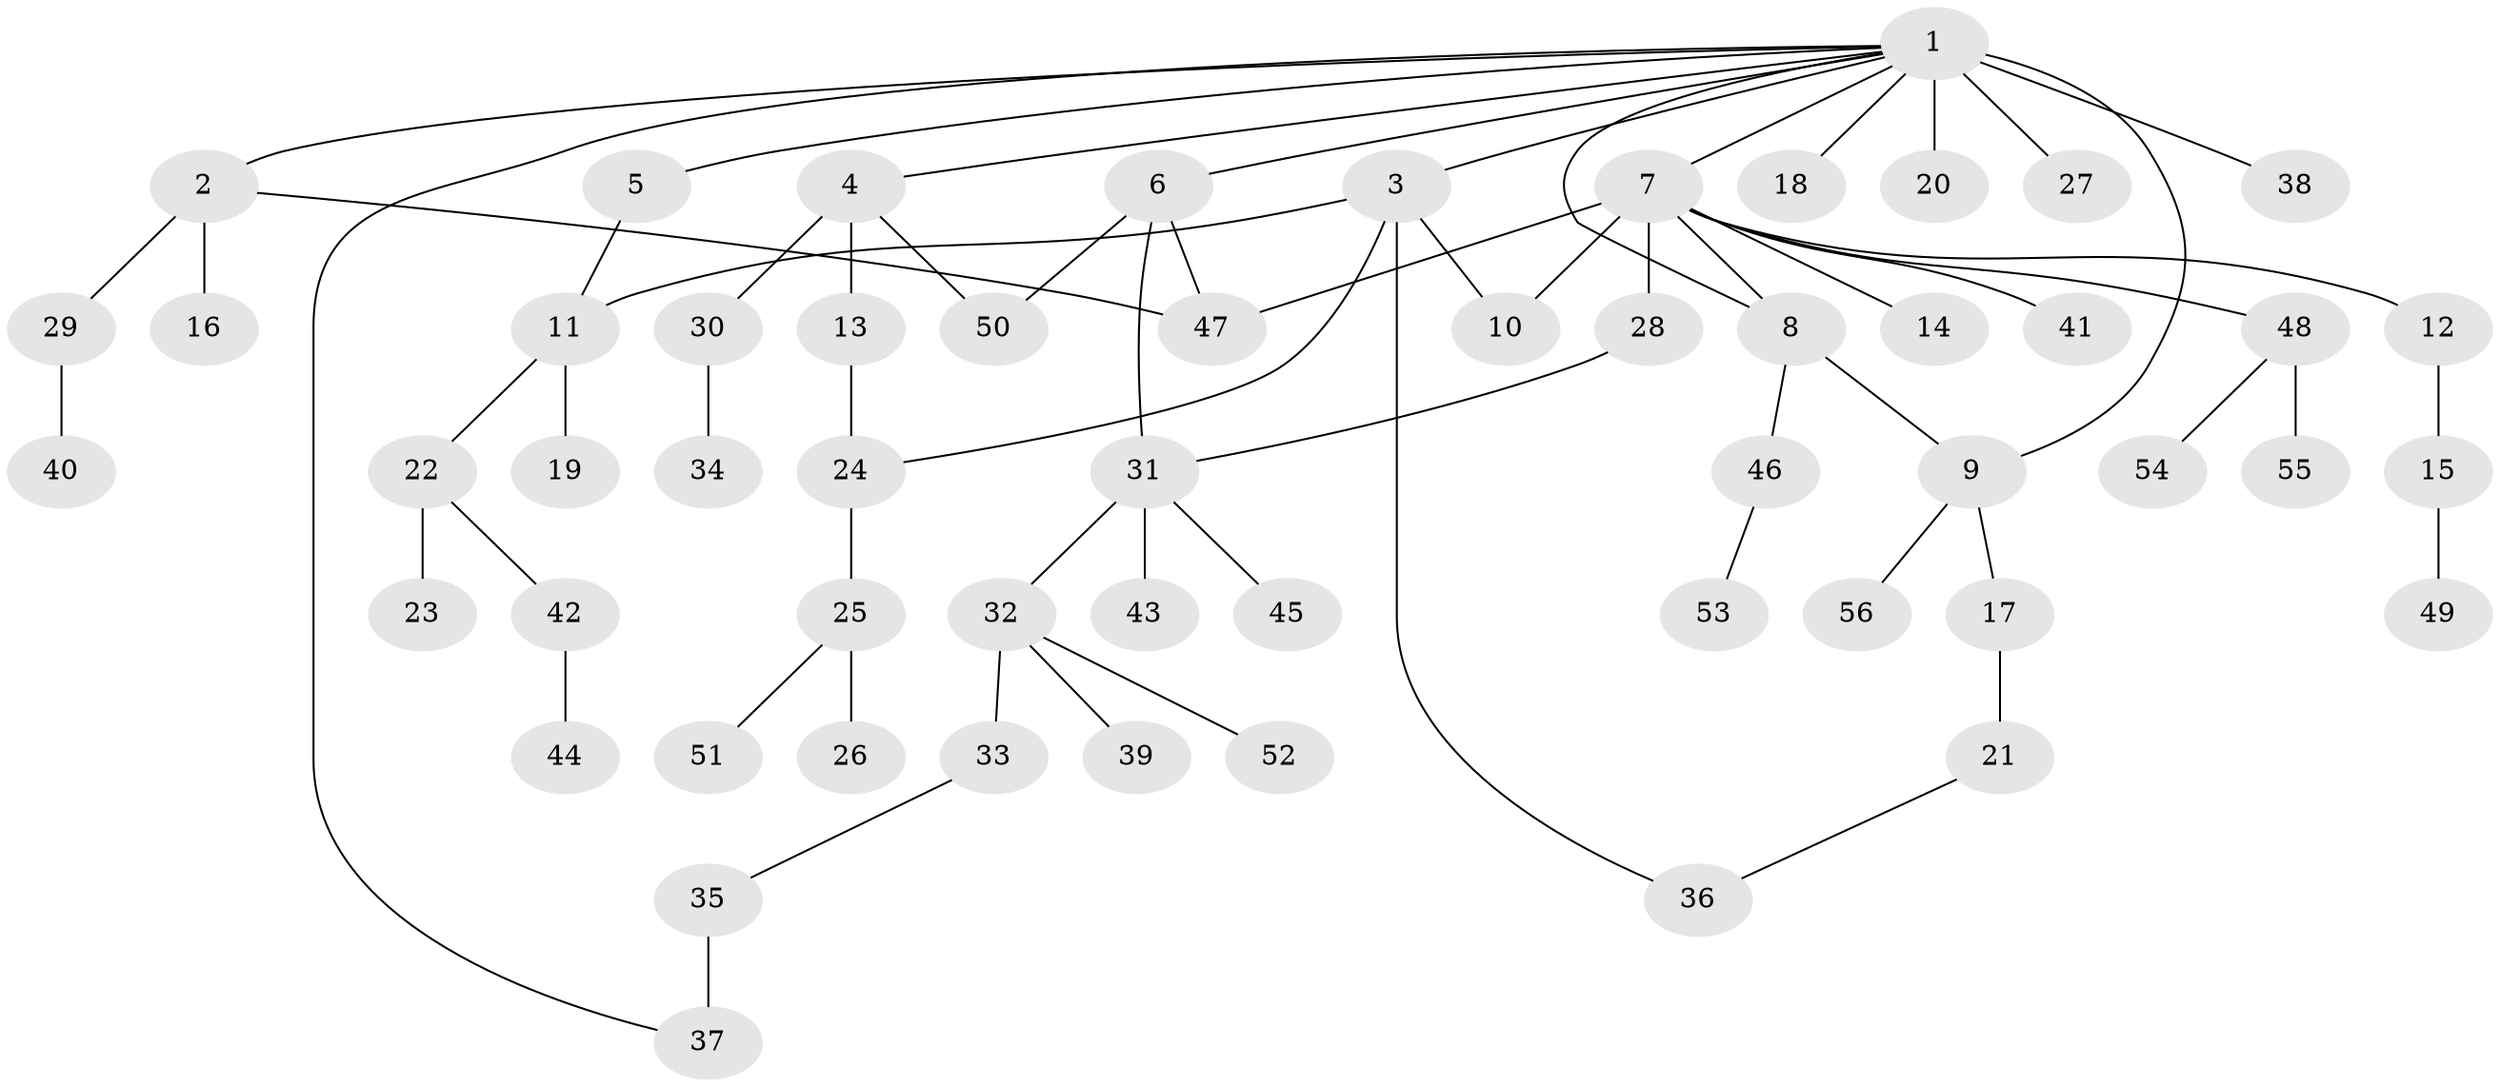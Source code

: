// original degree distribution, {22: 0.007142857142857143, 10: 0.007142857142857143, 7: 0.02142857142857143, 2: 0.1357142857142857, 5: 0.04285714285714286, 20: 0.007142857142857143, 6: 0.02857142857142857, 3: 0.08571428571428572, 1: 0.6357142857142857, 4: 0.02857142857142857}
// Generated by graph-tools (version 1.1) at 2025/50/03/04/25 22:50:40]
// undirected, 56 vertices, 66 edges
graph export_dot {
  node [color=gray90,style=filled];
  1;
  2;
  3;
  4;
  5;
  6;
  7;
  8;
  9;
  10;
  11;
  12;
  13;
  14;
  15;
  16;
  17;
  18;
  19;
  20;
  21;
  22;
  23;
  24;
  25;
  26;
  27;
  28;
  29;
  30;
  31;
  32;
  33;
  34;
  35;
  36;
  37;
  38;
  39;
  40;
  41;
  42;
  43;
  44;
  45;
  46;
  47;
  48;
  49;
  50;
  51;
  52;
  53;
  54;
  55;
  56;
  1 -- 2 [weight=1.0];
  1 -- 3 [weight=1.0];
  1 -- 4 [weight=1.0];
  1 -- 5 [weight=1.0];
  1 -- 6 [weight=1.0];
  1 -- 7 [weight=1.0];
  1 -- 8 [weight=1.0];
  1 -- 9 [weight=1.0];
  1 -- 18 [weight=1.0];
  1 -- 20 [weight=7.0];
  1 -- 27 [weight=1.0];
  1 -- 37 [weight=1.0];
  1 -- 38 [weight=1.0];
  2 -- 16 [weight=6.0];
  2 -- 29 [weight=1.0];
  2 -- 47 [weight=1.0];
  3 -- 10 [weight=1.0];
  3 -- 11 [weight=1.0];
  3 -- 24 [weight=1.0];
  3 -- 36 [weight=1.0];
  4 -- 13 [weight=3.0];
  4 -- 30 [weight=1.0];
  4 -- 50 [weight=1.0];
  5 -- 11 [weight=1.0];
  6 -- 31 [weight=1.0];
  6 -- 47 [weight=1.0];
  6 -- 50 [weight=1.0];
  7 -- 8 [weight=1.0];
  7 -- 10 [weight=1.0];
  7 -- 12 [weight=1.0];
  7 -- 14 [weight=1.0];
  7 -- 28 [weight=9.0];
  7 -- 41 [weight=1.0];
  7 -- 47 [weight=1.0];
  7 -- 48 [weight=1.0];
  8 -- 9 [weight=1.0];
  8 -- 46 [weight=1.0];
  9 -- 17 [weight=1.0];
  9 -- 56 [weight=1.0];
  11 -- 19 [weight=3.0];
  11 -- 22 [weight=1.0];
  12 -- 15 [weight=1.0];
  13 -- 24 [weight=2.0];
  15 -- 49 [weight=1.0];
  17 -- 21 [weight=3.0];
  21 -- 36 [weight=1.0];
  22 -- 23 [weight=3.0];
  22 -- 42 [weight=1.0];
  24 -- 25 [weight=2.0];
  25 -- 26 [weight=1.0];
  25 -- 51 [weight=1.0];
  28 -- 31 [weight=1.0];
  29 -- 40 [weight=2.0];
  30 -- 34 [weight=1.0];
  31 -- 32 [weight=1.0];
  31 -- 43 [weight=1.0];
  31 -- 45 [weight=1.0];
  32 -- 33 [weight=1.0];
  32 -- 39 [weight=1.0];
  32 -- 52 [weight=1.0];
  33 -- 35 [weight=1.0];
  35 -- 37 [weight=2.0];
  42 -- 44 [weight=3.0];
  46 -- 53 [weight=1.0];
  48 -- 54 [weight=1.0];
  48 -- 55 [weight=1.0];
}

